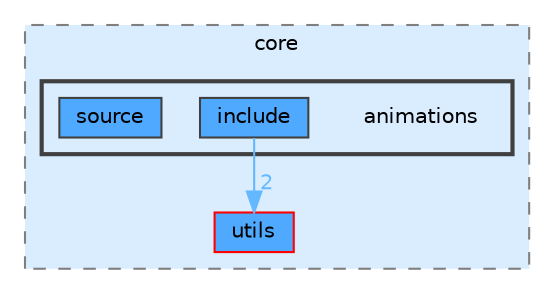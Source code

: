 digraph "lib/core/animations"
{
 // LATEX_PDF_SIZE
  bgcolor="transparent";
  edge [fontname=Helvetica,fontsize=10,labelfontname=Helvetica,labelfontsize=10];
  node [fontname=Helvetica,fontsize=10,shape=box,height=0.2,width=0.4];
  compound=true
  subgraph clusterdir_a2d5e495f4b604d04f57d90095a59dd6 {
    graph [ bgcolor="#daedff", pencolor="grey50", label="core", fontname=Helvetica,fontsize=10 style="filled,dashed", URL="dir_a2d5e495f4b604d04f57d90095a59dd6.html",tooltip=""]
  dir_7424ed62543de5b0130e05639ffdcfce [label="utils", fillcolor="#4ea9ff", color="red", style="filled", URL="dir_7424ed62543de5b0130e05639ffdcfce.html",tooltip=""];
  subgraph clusterdir_06e9991ea89407c6551f5222315beab6 {
    graph [ bgcolor="#daedff", pencolor="grey25", label="", fontname=Helvetica,fontsize=10 style="filled,bold", URL="dir_06e9991ea89407c6551f5222315beab6.html",tooltip=""]
    dir_06e9991ea89407c6551f5222315beab6 [shape=plaintext, label="animations"];
  dir_182d1e37e09ca51b2142e6e766462787 [label="include", fillcolor="#4ea9ff", color="grey25", style="filled", URL="dir_182d1e37e09ca51b2142e6e766462787.html",tooltip=""];
  dir_e21d9713c1eaab6b3e616f0de634ce4f [label="source", fillcolor="#4ea9ff", color="grey25", style="filled", URL="dir_e21d9713c1eaab6b3e616f0de634ce4f.html",tooltip=""];
  }
  }
  dir_182d1e37e09ca51b2142e6e766462787->dir_7424ed62543de5b0130e05639ffdcfce [headlabel="2", labeldistance=1.5 headhref="dir_000005_000028.html" color="steelblue1" fontcolor="steelblue1"];
}
